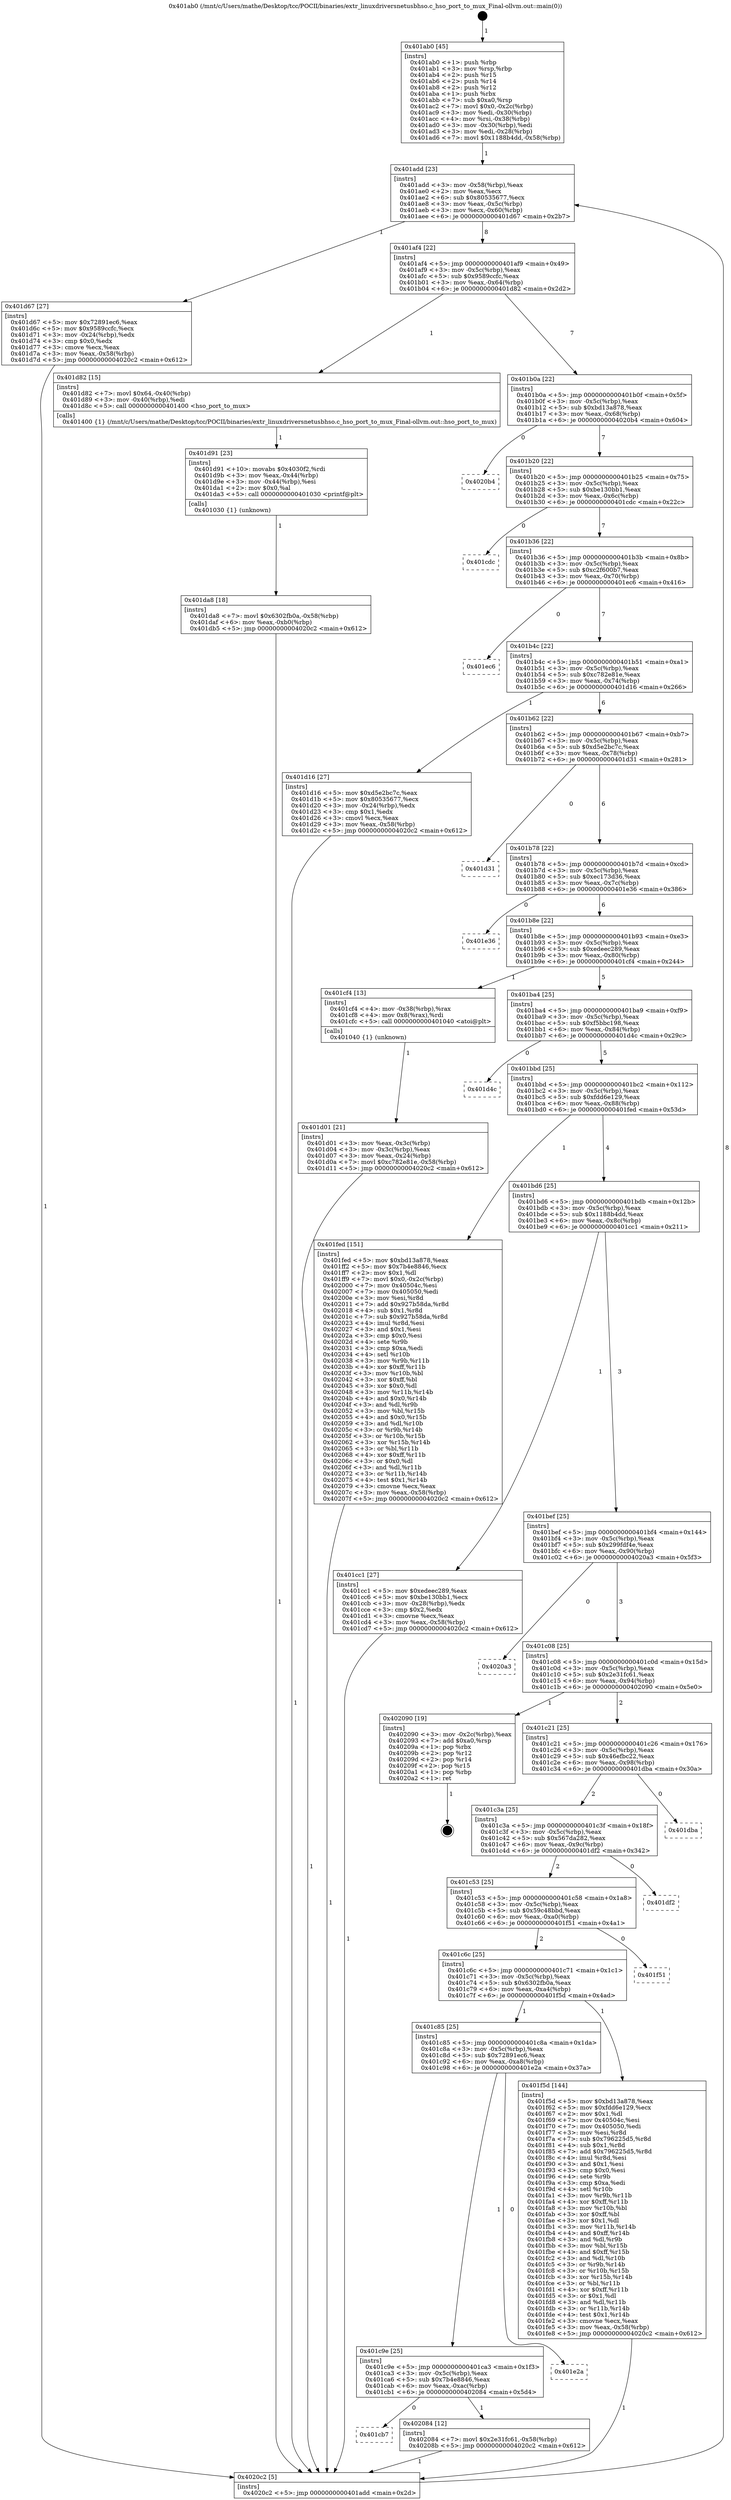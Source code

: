 digraph "0x401ab0" {
  label = "0x401ab0 (/mnt/c/Users/mathe/Desktop/tcc/POCII/binaries/extr_linuxdriversnetusbhso.c_hso_port_to_mux_Final-ollvm.out::main(0))"
  labelloc = "t"
  node[shape=record]

  Entry [label="",width=0.3,height=0.3,shape=circle,fillcolor=black,style=filled]
  "0x401add" [label="{
     0x401add [23]\l
     | [instrs]\l
     &nbsp;&nbsp;0x401add \<+3\>: mov -0x58(%rbp),%eax\l
     &nbsp;&nbsp;0x401ae0 \<+2\>: mov %eax,%ecx\l
     &nbsp;&nbsp;0x401ae2 \<+6\>: sub $0x80535677,%ecx\l
     &nbsp;&nbsp;0x401ae8 \<+3\>: mov %eax,-0x5c(%rbp)\l
     &nbsp;&nbsp;0x401aeb \<+3\>: mov %ecx,-0x60(%rbp)\l
     &nbsp;&nbsp;0x401aee \<+6\>: je 0000000000401d67 \<main+0x2b7\>\l
  }"]
  "0x401d67" [label="{
     0x401d67 [27]\l
     | [instrs]\l
     &nbsp;&nbsp;0x401d67 \<+5\>: mov $0x72891ec6,%eax\l
     &nbsp;&nbsp;0x401d6c \<+5\>: mov $0x9589ccfc,%ecx\l
     &nbsp;&nbsp;0x401d71 \<+3\>: mov -0x24(%rbp),%edx\l
     &nbsp;&nbsp;0x401d74 \<+3\>: cmp $0x0,%edx\l
     &nbsp;&nbsp;0x401d77 \<+3\>: cmove %ecx,%eax\l
     &nbsp;&nbsp;0x401d7a \<+3\>: mov %eax,-0x58(%rbp)\l
     &nbsp;&nbsp;0x401d7d \<+5\>: jmp 00000000004020c2 \<main+0x612\>\l
  }"]
  "0x401af4" [label="{
     0x401af4 [22]\l
     | [instrs]\l
     &nbsp;&nbsp;0x401af4 \<+5\>: jmp 0000000000401af9 \<main+0x49\>\l
     &nbsp;&nbsp;0x401af9 \<+3\>: mov -0x5c(%rbp),%eax\l
     &nbsp;&nbsp;0x401afc \<+5\>: sub $0x9589ccfc,%eax\l
     &nbsp;&nbsp;0x401b01 \<+3\>: mov %eax,-0x64(%rbp)\l
     &nbsp;&nbsp;0x401b04 \<+6\>: je 0000000000401d82 \<main+0x2d2\>\l
  }"]
  Exit [label="",width=0.3,height=0.3,shape=circle,fillcolor=black,style=filled,peripheries=2]
  "0x401d82" [label="{
     0x401d82 [15]\l
     | [instrs]\l
     &nbsp;&nbsp;0x401d82 \<+7\>: movl $0x64,-0x40(%rbp)\l
     &nbsp;&nbsp;0x401d89 \<+3\>: mov -0x40(%rbp),%edi\l
     &nbsp;&nbsp;0x401d8c \<+5\>: call 0000000000401400 \<hso_port_to_mux\>\l
     | [calls]\l
     &nbsp;&nbsp;0x401400 \{1\} (/mnt/c/Users/mathe/Desktop/tcc/POCII/binaries/extr_linuxdriversnetusbhso.c_hso_port_to_mux_Final-ollvm.out::hso_port_to_mux)\l
  }"]
  "0x401b0a" [label="{
     0x401b0a [22]\l
     | [instrs]\l
     &nbsp;&nbsp;0x401b0a \<+5\>: jmp 0000000000401b0f \<main+0x5f\>\l
     &nbsp;&nbsp;0x401b0f \<+3\>: mov -0x5c(%rbp),%eax\l
     &nbsp;&nbsp;0x401b12 \<+5\>: sub $0xbd13a878,%eax\l
     &nbsp;&nbsp;0x401b17 \<+3\>: mov %eax,-0x68(%rbp)\l
     &nbsp;&nbsp;0x401b1a \<+6\>: je 00000000004020b4 \<main+0x604\>\l
  }"]
  "0x401cb7" [label="{
     0x401cb7\l
  }", style=dashed]
  "0x4020b4" [label="{
     0x4020b4\l
  }", style=dashed]
  "0x401b20" [label="{
     0x401b20 [22]\l
     | [instrs]\l
     &nbsp;&nbsp;0x401b20 \<+5\>: jmp 0000000000401b25 \<main+0x75\>\l
     &nbsp;&nbsp;0x401b25 \<+3\>: mov -0x5c(%rbp),%eax\l
     &nbsp;&nbsp;0x401b28 \<+5\>: sub $0xbe130bb1,%eax\l
     &nbsp;&nbsp;0x401b2d \<+3\>: mov %eax,-0x6c(%rbp)\l
     &nbsp;&nbsp;0x401b30 \<+6\>: je 0000000000401cdc \<main+0x22c\>\l
  }"]
  "0x402084" [label="{
     0x402084 [12]\l
     | [instrs]\l
     &nbsp;&nbsp;0x402084 \<+7\>: movl $0x2e31fc61,-0x58(%rbp)\l
     &nbsp;&nbsp;0x40208b \<+5\>: jmp 00000000004020c2 \<main+0x612\>\l
  }"]
  "0x401cdc" [label="{
     0x401cdc\l
  }", style=dashed]
  "0x401b36" [label="{
     0x401b36 [22]\l
     | [instrs]\l
     &nbsp;&nbsp;0x401b36 \<+5\>: jmp 0000000000401b3b \<main+0x8b\>\l
     &nbsp;&nbsp;0x401b3b \<+3\>: mov -0x5c(%rbp),%eax\l
     &nbsp;&nbsp;0x401b3e \<+5\>: sub $0xc2f600b7,%eax\l
     &nbsp;&nbsp;0x401b43 \<+3\>: mov %eax,-0x70(%rbp)\l
     &nbsp;&nbsp;0x401b46 \<+6\>: je 0000000000401ec6 \<main+0x416\>\l
  }"]
  "0x401c9e" [label="{
     0x401c9e [25]\l
     | [instrs]\l
     &nbsp;&nbsp;0x401c9e \<+5\>: jmp 0000000000401ca3 \<main+0x1f3\>\l
     &nbsp;&nbsp;0x401ca3 \<+3\>: mov -0x5c(%rbp),%eax\l
     &nbsp;&nbsp;0x401ca6 \<+5\>: sub $0x7b4e8846,%eax\l
     &nbsp;&nbsp;0x401cab \<+6\>: mov %eax,-0xac(%rbp)\l
     &nbsp;&nbsp;0x401cb1 \<+6\>: je 0000000000402084 \<main+0x5d4\>\l
  }"]
  "0x401ec6" [label="{
     0x401ec6\l
  }", style=dashed]
  "0x401b4c" [label="{
     0x401b4c [22]\l
     | [instrs]\l
     &nbsp;&nbsp;0x401b4c \<+5\>: jmp 0000000000401b51 \<main+0xa1\>\l
     &nbsp;&nbsp;0x401b51 \<+3\>: mov -0x5c(%rbp),%eax\l
     &nbsp;&nbsp;0x401b54 \<+5\>: sub $0xc782e81e,%eax\l
     &nbsp;&nbsp;0x401b59 \<+3\>: mov %eax,-0x74(%rbp)\l
     &nbsp;&nbsp;0x401b5c \<+6\>: je 0000000000401d16 \<main+0x266\>\l
  }"]
  "0x401e2a" [label="{
     0x401e2a\l
  }", style=dashed]
  "0x401d16" [label="{
     0x401d16 [27]\l
     | [instrs]\l
     &nbsp;&nbsp;0x401d16 \<+5\>: mov $0xd5e2bc7c,%eax\l
     &nbsp;&nbsp;0x401d1b \<+5\>: mov $0x80535677,%ecx\l
     &nbsp;&nbsp;0x401d20 \<+3\>: mov -0x24(%rbp),%edx\l
     &nbsp;&nbsp;0x401d23 \<+3\>: cmp $0x1,%edx\l
     &nbsp;&nbsp;0x401d26 \<+3\>: cmovl %ecx,%eax\l
     &nbsp;&nbsp;0x401d29 \<+3\>: mov %eax,-0x58(%rbp)\l
     &nbsp;&nbsp;0x401d2c \<+5\>: jmp 00000000004020c2 \<main+0x612\>\l
  }"]
  "0x401b62" [label="{
     0x401b62 [22]\l
     | [instrs]\l
     &nbsp;&nbsp;0x401b62 \<+5\>: jmp 0000000000401b67 \<main+0xb7\>\l
     &nbsp;&nbsp;0x401b67 \<+3\>: mov -0x5c(%rbp),%eax\l
     &nbsp;&nbsp;0x401b6a \<+5\>: sub $0xd5e2bc7c,%eax\l
     &nbsp;&nbsp;0x401b6f \<+3\>: mov %eax,-0x78(%rbp)\l
     &nbsp;&nbsp;0x401b72 \<+6\>: je 0000000000401d31 \<main+0x281\>\l
  }"]
  "0x401c85" [label="{
     0x401c85 [25]\l
     | [instrs]\l
     &nbsp;&nbsp;0x401c85 \<+5\>: jmp 0000000000401c8a \<main+0x1da\>\l
     &nbsp;&nbsp;0x401c8a \<+3\>: mov -0x5c(%rbp),%eax\l
     &nbsp;&nbsp;0x401c8d \<+5\>: sub $0x72891ec6,%eax\l
     &nbsp;&nbsp;0x401c92 \<+6\>: mov %eax,-0xa8(%rbp)\l
     &nbsp;&nbsp;0x401c98 \<+6\>: je 0000000000401e2a \<main+0x37a\>\l
  }"]
  "0x401d31" [label="{
     0x401d31\l
  }", style=dashed]
  "0x401b78" [label="{
     0x401b78 [22]\l
     | [instrs]\l
     &nbsp;&nbsp;0x401b78 \<+5\>: jmp 0000000000401b7d \<main+0xcd\>\l
     &nbsp;&nbsp;0x401b7d \<+3\>: mov -0x5c(%rbp),%eax\l
     &nbsp;&nbsp;0x401b80 \<+5\>: sub $0xec173d36,%eax\l
     &nbsp;&nbsp;0x401b85 \<+3\>: mov %eax,-0x7c(%rbp)\l
     &nbsp;&nbsp;0x401b88 \<+6\>: je 0000000000401e36 \<main+0x386\>\l
  }"]
  "0x401f5d" [label="{
     0x401f5d [144]\l
     | [instrs]\l
     &nbsp;&nbsp;0x401f5d \<+5\>: mov $0xbd13a878,%eax\l
     &nbsp;&nbsp;0x401f62 \<+5\>: mov $0xfdd6e129,%ecx\l
     &nbsp;&nbsp;0x401f67 \<+2\>: mov $0x1,%dl\l
     &nbsp;&nbsp;0x401f69 \<+7\>: mov 0x40504c,%esi\l
     &nbsp;&nbsp;0x401f70 \<+7\>: mov 0x405050,%edi\l
     &nbsp;&nbsp;0x401f77 \<+3\>: mov %esi,%r8d\l
     &nbsp;&nbsp;0x401f7a \<+7\>: sub $0x796225d5,%r8d\l
     &nbsp;&nbsp;0x401f81 \<+4\>: sub $0x1,%r8d\l
     &nbsp;&nbsp;0x401f85 \<+7\>: add $0x796225d5,%r8d\l
     &nbsp;&nbsp;0x401f8c \<+4\>: imul %r8d,%esi\l
     &nbsp;&nbsp;0x401f90 \<+3\>: and $0x1,%esi\l
     &nbsp;&nbsp;0x401f93 \<+3\>: cmp $0x0,%esi\l
     &nbsp;&nbsp;0x401f96 \<+4\>: sete %r9b\l
     &nbsp;&nbsp;0x401f9a \<+3\>: cmp $0xa,%edi\l
     &nbsp;&nbsp;0x401f9d \<+4\>: setl %r10b\l
     &nbsp;&nbsp;0x401fa1 \<+3\>: mov %r9b,%r11b\l
     &nbsp;&nbsp;0x401fa4 \<+4\>: xor $0xff,%r11b\l
     &nbsp;&nbsp;0x401fa8 \<+3\>: mov %r10b,%bl\l
     &nbsp;&nbsp;0x401fab \<+3\>: xor $0xff,%bl\l
     &nbsp;&nbsp;0x401fae \<+3\>: xor $0x1,%dl\l
     &nbsp;&nbsp;0x401fb1 \<+3\>: mov %r11b,%r14b\l
     &nbsp;&nbsp;0x401fb4 \<+4\>: and $0xff,%r14b\l
     &nbsp;&nbsp;0x401fb8 \<+3\>: and %dl,%r9b\l
     &nbsp;&nbsp;0x401fbb \<+3\>: mov %bl,%r15b\l
     &nbsp;&nbsp;0x401fbe \<+4\>: and $0xff,%r15b\l
     &nbsp;&nbsp;0x401fc2 \<+3\>: and %dl,%r10b\l
     &nbsp;&nbsp;0x401fc5 \<+3\>: or %r9b,%r14b\l
     &nbsp;&nbsp;0x401fc8 \<+3\>: or %r10b,%r15b\l
     &nbsp;&nbsp;0x401fcb \<+3\>: xor %r15b,%r14b\l
     &nbsp;&nbsp;0x401fce \<+3\>: or %bl,%r11b\l
     &nbsp;&nbsp;0x401fd1 \<+4\>: xor $0xff,%r11b\l
     &nbsp;&nbsp;0x401fd5 \<+3\>: or $0x1,%dl\l
     &nbsp;&nbsp;0x401fd8 \<+3\>: and %dl,%r11b\l
     &nbsp;&nbsp;0x401fdb \<+3\>: or %r11b,%r14b\l
     &nbsp;&nbsp;0x401fde \<+4\>: test $0x1,%r14b\l
     &nbsp;&nbsp;0x401fe2 \<+3\>: cmovne %ecx,%eax\l
     &nbsp;&nbsp;0x401fe5 \<+3\>: mov %eax,-0x58(%rbp)\l
     &nbsp;&nbsp;0x401fe8 \<+5\>: jmp 00000000004020c2 \<main+0x612\>\l
  }"]
  "0x401e36" [label="{
     0x401e36\l
  }", style=dashed]
  "0x401b8e" [label="{
     0x401b8e [22]\l
     | [instrs]\l
     &nbsp;&nbsp;0x401b8e \<+5\>: jmp 0000000000401b93 \<main+0xe3\>\l
     &nbsp;&nbsp;0x401b93 \<+3\>: mov -0x5c(%rbp),%eax\l
     &nbsp;&nbsp;0x401b96 \<+5\>: sub $0xedeec289,%eax\l
     &nbsp;&nbsp;0x401b9b \<+3\>: mov %eax,-0x80(%rbp)\l
     &nbsp;&nbsp;0x401b9e \<+6\>: je 0000000000401cf4 \<main+0x244\>\l
  }"]
  "0x401c6c" [label="{
     0x401c6c [25]\l
     | [instrs]\l
     &nbsp;&nbsp;0x401c6c \<+5\>: jmp 0000000000401c71 \<main+0x1c1\>\l
     &nbsp;&nbsp;0x401c71 \<+3\>: mov -0x5c(%rbp),%eax\l
     &nbsp;&nbsp;0x401c74 \<+5\>: sub $0x6302fb0a,%eax\l
     &nbsp;&nbsp;0x401c79 \<+6\>: mov %eax,-0xa4(%rbp)\l
     &nbsp;&nbsp;0x401c7f \<+6\>: je 0000000000401f5d \<main+0x4ad\>\l
  }"]
  "0x401cf4" [label="{
     0x401cf4 [13]\l
     | [instrs]\l
     &nbsp;&nbsp;0x401cf4 \<+4\>: mov -0x38(%rbp),%rax\l
     &nbsp;&nbsp;0x401cf8 \<+4\>: mov 0x8(%rax),%rdi\l
     &nbsp;&nbsp;0x401cfc \<+5\>: call 0000000000401040 \<atoi@plt\>\l
     | [calls]\l
     &nbsp;&nbsp;0x401040 \{1\} (unknown)\l
  }"]
  "0x401ba4" [label="{
     0x401ba4 [25]\l
     | [instrs]\l
     &nbsp;&nbsp;0x401ba4 \<+5\>: jmp 0000000000401ba9 \<main+0xf9\>\l
     &nbsp;&nbsp;0x401ba9 \<+3\>: mov -0x5c(%rbp),%eax\l
     &nbsp;&nbsp;0x401bac \<+5\>: sub $0xf5bbc198,%eax\l
     &nbsp;&nbsp;0x401bb1 \<+6\>: mov %eax,-0x84(%rbp)\l
     &nbsp;&nbsp;0x401bb7 \<+6\>: je 0000000000401d4c \<main+0x29c\>\l
  }"]
  "0x401f51" [label="{
     0x401f51\l
  }", style=dashed]
  "0x401d4c" [label="{
     0x401d4c\l
  }", style=dashed]
  "0x401bbd" [label="{
     0x401bbd [25]\l
     | [instrs]\l
     &nbsp;&nbsp;0x401bbd \<+5\>: jmp 0000000000401bc2 \<main+0x112\>\l
     &nbsp;&nbsp;0x401bc2 \<+3\>: mov -0x5c(%rbp),%eax\l
     &nbsp;&nbsp;0x401bc5 \<+5\>: sub $0xfdd6e129,%eax\l
     &nbsp;&nbsp;0x401bca \<+6\>: mov %eax,-0x88(%rbp)\l
     &nbsp;&nbsp;0x401bd0 \<+6\>: je 0000000000401fed \<main+0x53d\>\l
  }"]
  "0x401c53" [label="{
     0x401c53 [25]\l
     | [instrs]\l
     &nbsp;&nbsp;0x401c53 \<+5\>: jmp 0000000000401c58 \<main+0x1a8\>\l
     &nbsp;&nbsp;0x401c58 \<+3\>: mov -0x5c(%rbp),%eax\l
     &nbsp;&nbsp;0x401c5b \<+5\>: sub $0x59c48bbd,%eax\l
     &nbsp;&nbsp;0x401c60 \<+6\>: mov %eax,-0xa0(%rbp)\l
     &nbsp;&nbsp;0x401c66 \<+6\>: je 0000000000401f51 \<main+0x4a1\>\l
  }"]
  "0x401fed" [label="{
     0x401fed [151]\l
     | [instrs]\l
     &nbsp;&nbsp;0x401fed \<+5\>: mov $0xbd13a878,%eax\l
     &nbsp;&nbsp;0x401ff2 \<+5\>: mov $0x7b4e8846,%ecx\l
     &nbsp;&nbsp;0x401ff7 \<+2\>: mov $0x1,%dl\l
     &nbsp;&nbsp;0x401ff9 \<+7\>: movl $0x0,-0x2c(%rbp)\l
     &nbsp;&nbsp;0x402000 \<+7\>: mov 0x40504c,%esi\l
     &nbsp;&nbsp;0x402007 \<+7\>: mov 0x405050,%edi\l
     &nbsp;&nbsp;0x40200e \<+3\>: mov %esi,%r8d\l
     &nbsp;&nbsp;0x402011 \<+7\>: add $0x927b58da,%r8d\l
     &nbsp;&nbsp;0x402018 \<+4\>: sub $0x1,%r8d\l
     &nbsp;&nbsp;0x40201c \<+7\>: sub $0x927b58da,%r8d\l
     &nbsp;&nbsp;0x402023 \<+4\>: imul %r8d,%esi\l
     &nbsp;&nbsp;0x402027 \<+3\>: and $0x1,%esi\l
     &nbsp;&nbsp;0x40202a \<+3\>: cmp $0x0,%esi\l
     &nbsp;&nbsp;0x40202d \<+4\>: sete %r9b\l
     &nbsp;&nbsp;0x402031 \<+3\>: cmp $0xa,%edi\l
     &nbsp;&nbsp;0x402034 \<+4\>: setl %r10b\l
     &nbsp;&nbsp;0x402038 \<+3\>: mov %r9b,%r11b\l
     &nbsp;&nbsp;0x40203b \<+4\>: xor $0xff,%r11b\l
     &nbsp;&nbsp;0x40203f \<+3\>: mov %r10b,%bl\l
     &nbsp;&nbsp;0x402042 \<+3\>: xor $0xff,%bl\l
     &nbsp;&nbsp;0x402045 \<+3\>: xor $0x0,%dl\l
     &nbsp;&nbsp;0x402048 \<+3\>: mov %r11b,%r14b\l
     &nbsp;&nbsp;0x40204b \<+4\>: and $0x0,%r14b\l
     &nbsp;&nbsp;0x40204f \<+3\>: and %dl,%r9b\l
     &nbsp;&nbsp;0x402052 \<+3\>: mov %bl,%r15b\l
     &nbsp;&nbsp;0x402055 \<+4\>: and $0x0,%r15b\l
     &nbsp;&nbsp;0x402059 \<+3\>: and %dl,%r10b\l
     &nbsp;&nbsp;0x40205c \<+3\>: or %r9b,%r14b\l
     &nbsp;&nbsp;0x40205f \<+3\>: or %r10b,%r15b\l
     &nbsp;&nbsp;0x402062 \<+3\>: xor %r15b,%r14b\l
     &nbsp;&nbsp;0x402065 \<+3\>: or %bl,%r11b\l
     &nbsp;&nbsp;0x402068 \<+4\>: xor $0xff,%r11b\l
     &nbsp;&nbsp;0x40206c \<+3\>: or $0x0,%dl\l
     &nbsp;&nbsp;0x40206f \<+3\>: and %dl,%r11b\l
     &nbsp;&nbsp;0x402072 \<+3\>: or %r11b,%r14b\l
     &nbsp;&nbsp;0x402075 \<+4\>: test $0x1,%r14b\l
     &nbsp;&nbsp;0x402079 \<+3\>: cmovne %ecx,%eax\l
     &nbsp;&nbsp;0x40207c \<+3\>: mov %eax,-0x58(%rbp)\l
     &nbsp;&nbsp;0x40207f \<+5\>: jmp 00000000004020c2 \<main+0x612\>\l
  }"]
  "0x401bd6" [label="{
     0x401bd6 [25]\l
     | [instrs]\l
     &nbsp;&nbsp;0x401bd6 \<+5\>: jmp 0000000000401bdb \<main+0x12b\>\l
     &nbsp;&nbsp;0x401bdb \<+3\>: mov -0x5c(%rbp),%eax\l
     &nbsp;&nbsp;0x401bde \<+5\>: sub $0x1188b4dd,%eax\l
     &nbsp;&nbsp;0x401be3 \<+6\>: mov %eax,-0x8c(%rbp)\l
     &nbsp;&nbsp;0x401be9 \<+6\>: je 0000000000401cc1 \<main+0x211\>\l
  }"]
  "0x401df2" [label="{
     0x401df2\l
  }", style=dashed]
  "0x401cc1" [label="{
     0x401cc1 [27]\l
     | [instrs]\l
     &nbsp;&nbsp;0x401cc1 \<+5\>: mov $0xedeec289,%eax\l
     &nbsp;&nbsp;0x401cc6 \<+5\>: mov $0xbe130bb1,%ecx\l
     &nbsp;&nbsp;0x401ccb \<+3\>: mov -0x28(%rbp),%edx\l
     &nbsp;&nbsp;0x401cce \<+3\>: cmp $0x2,%edx\l
     &nbsp;&nbsp;0x401cd1 \<+3\>: cmovne %ecx,%eax\l
     &nbsp;&nbsp;0x401cd4 \<+3\>: mov %eax,-0x58(%rbp)\l
     &nbsp;&nbsp;0x401cd7 \<+5\>: jmp 00000000004020c2 \<main+0x612\>\l
  }"]
  "0x401bef" [label="{
     0x401bef [25]\l
     | [instrs]\l
     &nbsp;&nbsp;0x401bef \<+5\>: jmp 0000000000401bf4 \<main+0x144\>\l
     &nbsp;&nbsp;0x401bf4 \<+3\>: mov -0x5c(%rbp),%eax\l
     &nbsp;&nbsp;0x401bf7 \<+5\>: sub $0x299fdf4e,%eax\l
     &nbsp;&nbsp;0x401bfc \<+6\>: mov %eax,-0x90(%rbp)\l
     &nbsp;&nbsp;0x401c02 \<+6\>: je 00000000004020a3 \<main+0x5f3\>\l
  }"]
  "0x4020c2" [label="{
     0x4020c2 [5]\l
     | [instrs]\l
     &nbsp;&nbsp;0x4020c2 \<+5\>: jmp 0000000000401add \<main+0x2d\>\l
  }"]
  "0x401ab0" [label="{
     0x401ab0 [45]\l
     | [instrs]\l
     &nbsp;&nbsp;0x401ab0 \<+1\>: push %rbp\l
     &nbsp;&nbsp;0x401ab1 \<+3\>: mov %rsp,%rbp\l
     &nbsp;&nbsp;0x401ab4 \<+2\>: push %r15\l
     &nbsp;&nbsp;0x401ab6 \<+2\>: push %r14\l
     &nbsp;&nbsp;0x401ab8 \<+2\>: push %r12\l
     &nbsp;&nbsp;0x401aba \<+1\>: push %rbx\l
     &nbsp;&nbsp;0x401abb \<+7\>: sub $0xa0,%rsp\l
     &nbsp;&nbsp;0x401ac2 \<+7\>: movl $0x0,-0x2c(%rbp)\l
     &nbsp;&nbsp;0x401ac9 \<+3\>: mov %edi,-0x30(%rbp)\l
     &nbsp;&nbsp;0x401acc \<+4\>: mov %rsi,-0x38(%rbp)\l
     &nbsp;&nbsp;0x401ad0 \<+3\>: mov -0x30(%rbp),%edi\l
     &nbsp;&nbsp;0x401ad3 \<+3\>: mov %edi,-0x28(%rbp)\l
     &nbsp;&nbsp;0x401ad6 \<+7\>: movl $0x1188b4dd,-0x58(%rbp)\l
  }"]
  "0x401d01" [label="{
     0x401d01 [21]\l
     | [instrs]\l
     &nbsp;&nbsp;0x401d01 \<+3\>: mov %eax,-0x3c(%rbp)\l
     &nbsp;&nbsp;0x401d04 \<+3\>: mov -0x3c(%rbp),%eax\l
     &nbsp;&nbsp;0x401d07 \<+3\>: mov %eax,-0x24(%rbp)\l
     &nbsp;&nbsp;0x401d0a \<+7\>: movl $0xc782e81e,-0x58(%rbp)\l
     &nbsp;&nbsp;0x401d11 \<+5\>: jmp 00000000004020c2 \<main+0x612\>\l
  }"]
  "0x401d91" [label="{
     0x401d91 [23]\l
     | [instrs]\l
     &nbsp;&nbsp;0x401d91 \<+10\>: movabs $0x4030f2,%rdi\l
     &nbsp;&nbsp;0x401d9b \<+3\>: mov %eax,-0x44(%rbp)\l
     &nbsp;&nbsp;0x401d9e \<+3\>: mov -0x44(%rbp),%esi\l
     &nbsp;&nbsp;0x401da1 \<+2\>: mov $0x0,%al\l
     &nbsp;&nbsp;0x401da3 \<+5\>: call 0000000000401030 \<printf@plt\>\l
     | [calls]\l
     &nbsp;&nbsp;0x401030 \{1\} (unknown)\l
  }"]
  "0x401da8" [label="{
     0x401da8 [18]\l
     | [instrs]\l
     &nbsp;&nbsp;0x401da8 \<+7\>: movl $0x6302fb0a,-0x58(%rbp)\l
     &nbsp;&nbsp;0x401daf \<+6\>: mov %eax,-0xb0(%rbp)\l
     &nbsp;&nbsp;0x401db5 \<+5\>: jmp 00000000004020c2 \<main+0x612\>\l
  }"]
  "0x401c3a" [label="{
     0x401c3a [25]\l
     | [instrs]\l
     &nbsp;&nbsp;0x401c3a \<+5\>: jmp 0000000000401c3f \<main+0x18f\>\l
     &nbsp;&nbsp;0x401c3f \<+3\>: mov -0x5c(%rbp),%eax\l
     &nbsp;&nbsp;0x401c42 \<+5\>: sub $0x567da282,%eax\l
     &nbsp;&nbsp;0x401c47 \<+6\>: mov %eax,-0x9c(%rbp)\l
     &nbsp;&nbsp;0x401c4d \<+6\>: je 0000000000401df2 \<main+0x342\>\l
  }"]
  "0x4020a3" [label="{
     0x4020a3\l
  }", style=dashed]
  "0x401c08" [label="{
     0x401c08 [25]\l
     | [instrs]\l
     &nbsp;&nbsp;0x401c08 \<+5\>: jmp 0000000000401c0d \<main+0x15d\>\l
     &nbsp;&nbsp;0x401c0d \<+3\>: mov -0x5c(%rbp),%eax\l
     &nbsp;&nbsp;0x401c10 \<+5\>: sub $0x2e31fc61,%eax\l
     &nbsp;&nbsp;0x401c15 \<+6\>: mov %eax,-0x94(%rbp)\l
     &nbsp;&nbsp;0x401c1b \<+6\>: je 0000000000402090 \<main+0x5e0\>\l
  }"]
  "0x401dba" [label="{
     0x401dba\l
  }", style=dashed]
  "0x402090" [label="{
     0x402090 [19]\l
     | [instrs]\l
     &nbsp;&nbsp;0x402090 \<+3\>: mov -0x2c(%rbp),%eax\l
     &nbsp;&nbsp;0x402093 \<+7\>: add $0xa0,%rsp\l
     &nbsp;&nbsp;0x40209a \<+1\>: pop %rbx\l
     &nbsp;&nbsp;0x40209b \<+2\>: pop %r12\l
     &nbsp;&nbsp;0x40209d \<+2\>: pop %r14\l
     &nbsp;&nbsp;0x40209f \<+2\>: pop %r15\l
     &nbsp;&nbsp;0x4020a1 \<+1\>: pop %rbp\l
     &nbsp;&nbsp;0x4020a2 \<+1\>: ret\l
  }"]
  "0x401c21" [label="{
     0x401c21 [25]\l
     | [instrs]\l
     &nbsp;&nbsp;0x401c21 \<+5\>: jmp 0000000000401c26 \<main+0x176\>\l
     &nbsp;&nbsp;0x401c26 \<+3\>: mov -0x5c(%rbp),%eax\l
     &nbsp;&nbsp;0x401c29 \<+5\>: sub $0x46efbc22,%eax\l
     &nbsp;&nbsp;0x401c2e \<+6\>: mov %eax,-0x98(%rbp)\l
     &nbsp;&nbsp;0x401c34 \<+6\>: je 0000000000401dba \<main+0x30a\>\l
  }"]
  Entry -> "0x401ab0" [label=" 1"]
  "0x401add" -> "0x401d67" [label=" 1"]
  "0x401add" -> "0x401af4" [label=" 8"]
  "0x402090" -> Exit [label=" 1"]
  "0x401af4" -> "0x401d82" [label=" 1"]
  "0x401af4" -> "0x401b0a" [label=" 7"]
  "0x402084" -> "0x4020c2" [label=" 1"]
  "0x401b0a" -> "0x4020b4" [label=" 0"]
  "0x401b0a" -> "0x401b20" [label=" 7"]
  "0x401c9e" -> "0x401cb7" [label=" 0"]
  "0x401b20" -> "0x401cdc" [label=" 0"]
  "0x401b20" -> "0x401b36" [label=" 7"]
  "0x401c9e" -> "0x402084" [label=" 1"]
  "0x401b36" -> "0x401ec6" [label=" 0"]
  "0x401b36" -> "0x401b4c" [label=" 7"]
  "0x401c85" -> "0x401c9e" [label=" 1"]
  "0x401b4c" -> "0x401d16" [label=" 1"]
  "0x401b4c" -> "0x401b62" [label=" 6"]
  "0x401c85" -> "0x401e2a" [label=" 0"]
  "0x401b62" -> "0x401d31" [label=" 0"]
  "0x401b62" -> "0x401b78" [label=" 6"]
  "0x401fed" -> "0x4020c2" [label=" 1"]
  "0x401b78" -> "0x401e36" [label=" 0"]
  "0x401b78" -> "0x401b8e" [label=" 6"]
  "0x401f5d" -> "0x4020c2" [label=" 1"]
  "0x401b8e" -> "0x401cf4" [label=" 1"]
  "0x401b8e" -> "0x401ba4" [label=" 5"]
  "0x401c6c" -> "0x401f5d" [label=" 1"]
  "0x401ba4" -> "0x401d4c" [label=" 0"]
  "0x401ba4" -> "0x401bbd" [label=" 5"]
  "0x401c6c" -> "0x401c85" [label=" 1"]
  "0x401bbd" -> "0x401fed" [label=" 1"]
  "0x401bbd" -> "0x401bd6" [label=" 4"]
  "0x401c53" -> "0x401f51" [label=" 0"]
  "0x401bd6" -> "0x401cc1" [label=" 1"]
  "0x401bd6" -> "0x401bef" [label=" 3"]
  "0x401cc1" -> "0x4020c2" [label=" 1"]
  "0x401ab0" -> "0x401add" [label=" 1"]
  "0x4020c2" -> "0x401add" [label=" 8"]
  "0x401cf4" -> "0x401d01" [label=" 1"]
  "0x401d01" -> "0x4020c2" [label=" 1"]
  "0x401d16" -> "0x4020c2" [label=" 1"]
  "0x401d67" -> "0x4020c2" [label=" 1"]
  "0x401d82" -> "0x401d91" [label=" 1"]
  "0x401d91" -> "0x401da8" [label=" 1"]
  "0x401da8" -> "0x4020c2" [label=" 1"]
  "0x401c53" -> "0x401c6c" [label=" 2"]
  "0x401bef" -> "0x4020a3" [label=" 0"]
  "0x401bef" -> "0x401c08" [label=" 3"]
  "0x401c3a" -> "0x401df2" [label=" 0"]
  "0x401c08" -> "0x402090" [label=" 1"]
  "0x401c08" -> "0x401c21" [label=" 2"]
  "0x401c3a" -> "0x401c53" [label=" 2"]
  "0x401c21" -> "0x401dba" [label=" 0"]
  "0x401c21" -> "0x401c3a" [label=" 2"]
}
